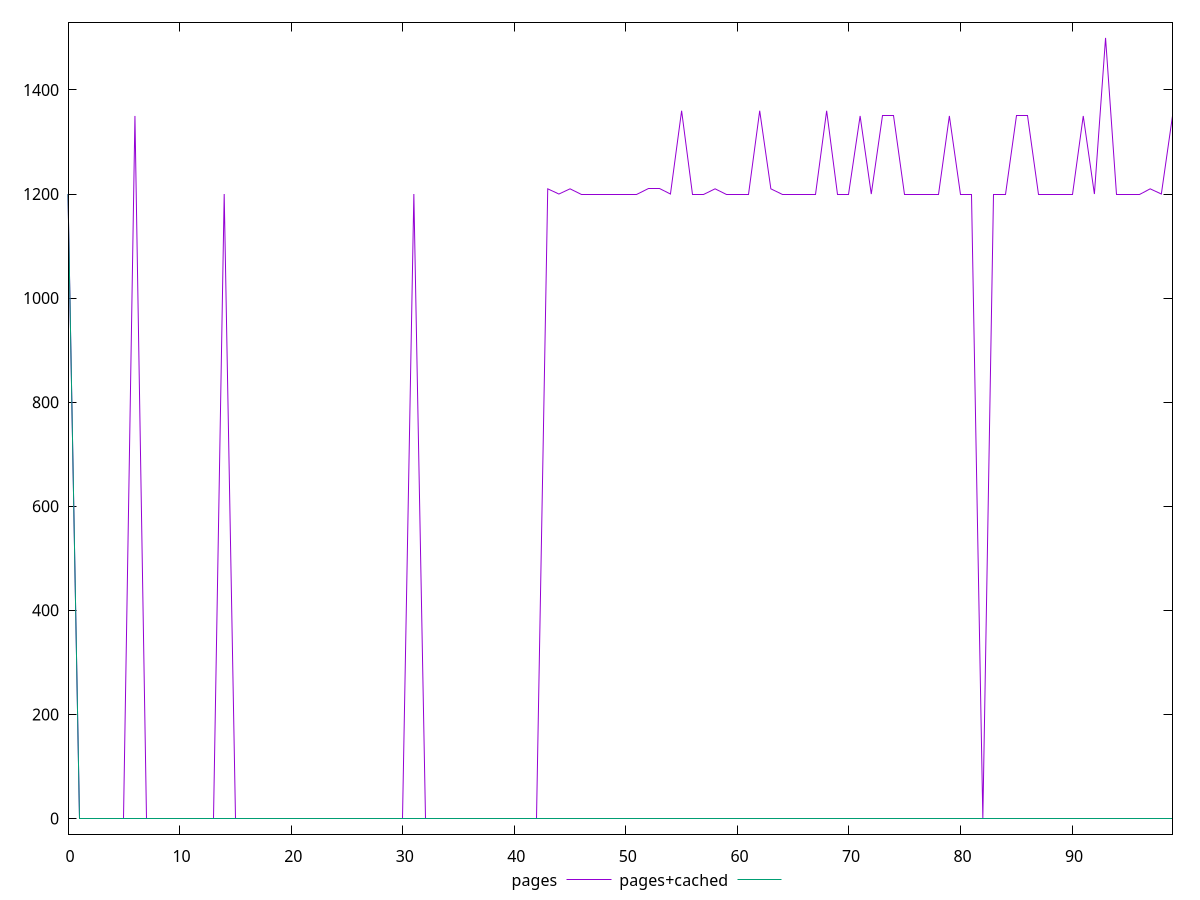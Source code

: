 reset

$pages <<EOF
0 1200
1 0
2 0
3 0
4 0
5 0
6 1350
7 0
8 0
9 0
10 0
11 0
12 0
13 0
14 1200
15 0
16 0
17 0
18 0
19 0
20 0
21 0
22 0
23 0
24 0
25 0
26 0
27 0
28 0
29 0
30 0
31 1200
32 0
33 0
34 0
35 0
36 0
37 0
38 0
39 0
40 0
41 0
42 0
43 1210
44 1200
45 1210
46 1200
47 1200
48 1200
49 1200
50 1200
51 1200
52 1210
53 1210
54 1200
55 1360
56 1200
57 1200
58 1210
59 1200
60 1200
61 1200
62 1360
63 1210
64 1200
65 1200
66 1200
67 1200
68 1360
69 1200
70 1200
71 1350
72 1200
73 1350
74 1350
75 1200
76 1200
77 1200
78 1200
79 1350
80 1200
81 1200
82 0
83 1200
84 1200
85 1350
86 1350
87 1200
88 1200
89 1200
90 1200
91 1350
92 1200
93 1500
94 1200
95 1200
96 1200
97 1210
98 1200
99 1350
EOF

$pagesCached <<EOF
0 1200
1 0
2 0
3 0
4 0
5 0
6 0
7 0
8 0
9 0
10 0
11 0
12 0
13 0
14 0
15 0
16 0
17 0
18 0
19 0
20 0
21 0
22 0
23 0
24 0
25 0
26 0
27 0
28 0
29 0
30 0
31 0
32 0
33 0
34 0
35 0
36 0
37 0
38 0
39 0
40 0
41 0
42 0
43 0
44 0
45 0
46 0
47 0
48 0
49 0
50 0
51 0
52 0
53 0
54 0
55 0
56 0
57 0
58 0
59 0
60 0
61 0
62 0
63 0
64 0
65 0
66 0
67 0
68 0
69 0
70 0
71 0
72 0
73 0
74 0
75 0
76 0
77 0
78 0
79 0
80 0
81 0
82 0
83 0
84 0
85 0
86 0
87 0
88 0
89 0
90 0
91 0
92 0
93 0
94 0
95 0
96 0
97 0
98 0
99 0
EOF

set key outside below
set xrange [0:99]
set yrange [-30:1530]
set trange [-30:1530]
set terminal svg size 640, 520 enhanced background rgb 'white'
set output "report_00021_2021-02-20T09:16:39.615Z/offscreen-images/comparison/line/0_vs_1.svg"

plot $pages title "pages" with line, \
     $pagesCached title "pages+cached" with line

reset
